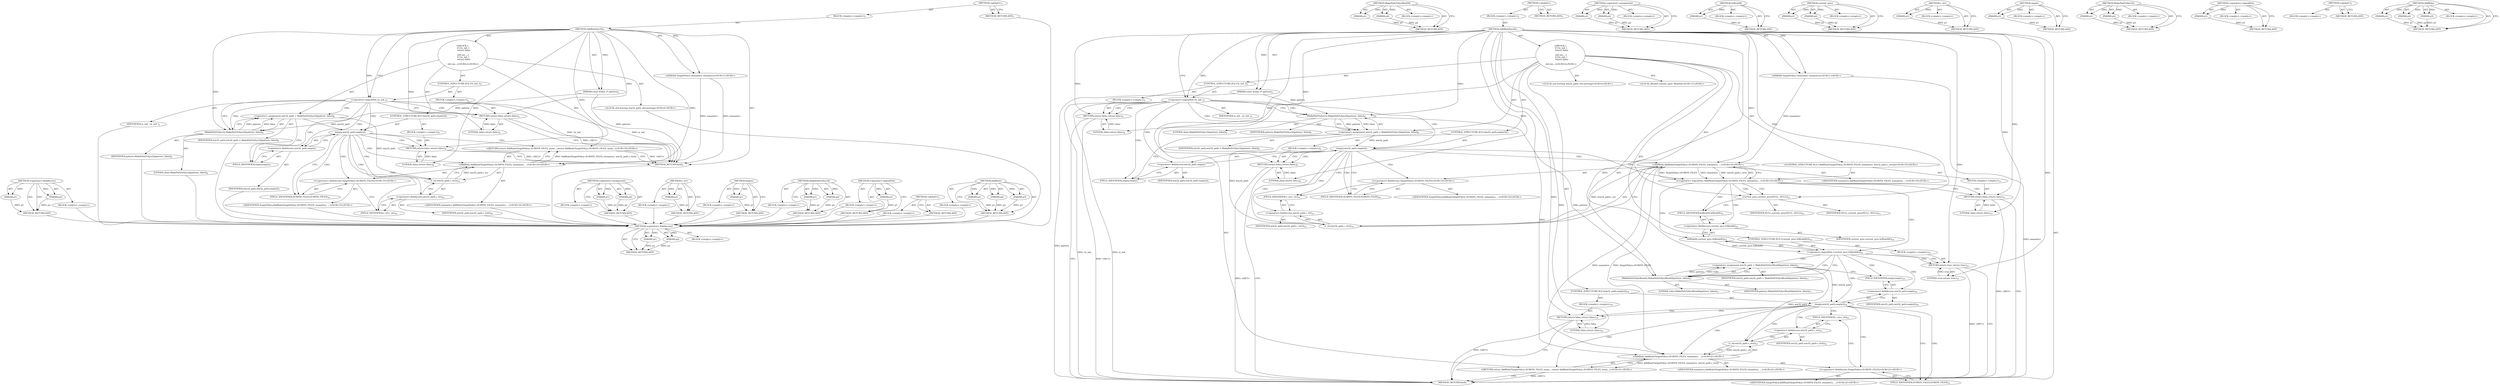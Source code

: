 digraph "AddRule" {
vulnerable_85 [label=<(METHOD,&lt;operator&gt;.fieldAccess)>];
vulnerable_86 [label=<(PARAM,p1)>];
vulnerable_87 [label=<(PARAM,p2)>];
vulnerable_88 [label=<(BLOCK,&lt;empty&gt;,&lt;empty&gt;)>];
vulnerable_89 [label=<(METHOD_RETURN,ANY)>];
vulnerable_6 [label=<(METHOD,&lt;global&gt;)<SUB>1</SUB>>];
vulnerable_7 [label=<(BLOCK,&lt;empty&gt;,&lt;empty&gt;)<SUB>1</SUB>>];
vulnerable_8 [label=<(METHOD,AddRuleSys32)<SUB>1</SUB>>];
vulnerable_9 [label="<(PARAM,TargetPolicy::Semantics semantics)<SUB>1</SUB>>"];
vulnerable_10 [label=<(PARAM,const wchar_t* pattern)<SUB>2</SUB>>];
vulnerable_11 [label="<(BLOCK,{
  if (!is_init_)
    return false;

  std::ws...,{
  if (!is_init_)
    return false;

  std::ws...)<SUB>2</SUB>>"];
vulnerable_12 [label=<(CONTROL_STRUCTURE,IF,if (!is_init_))<SUB>3</SUB>>];
vulnerable_13 [label=<(&lt;operator&gt;.logicalNot,!is_init_)<SUB>3</SUB>>];
vulnerable_14 [label=<(IDENTIFIER,is_init_,!is_init_)<SUB>3</SUB>>];
vulnerable_15 [label=<(BLOCK,&lt;empty&gt;,&lt;empty&gt;)<SUB>4</SUB>>];
vulnerable_16 [label=<(RETURN,return false;,return false;)<SUB>4</SUB>>];
vulnerable_17 [label=<(LITERAL,false,return false;)<SUB>4</SUB>>];
vulnerable_18 [label="<(LOCAL,std.wstring win32_path: std.wstring)<SUB>6</SUB>>"];
vulnerable_19 [label=<(&lt;operator&gt;.assignment,win32_path = MakePathToSys32(pattern, false))<SUB>6</SUB>>];
vulnerable_20 [label=<(IDENTIFIER,win32_path,win32_path = MakePathToSys32(pattern, false))<SUB>6</SUB>>];
vulnerable_21 [label=<(MakePathToSys32,MakePathToSys32(pattern, false))<SUB>6</SUB>>];
vulnerable_22 [label=<(IDENTIFIER,pattern,MakePathToSys32(pattern, false))<SUB>6</SUB>>];
vulnerable_23 [label=<(LITERAL,false,MakePathToSys32(pattern, false))<SUB>6</SUB>>];
vulnerable_24 [label=<(CONTROL_STRUCTURE,IF,if (win32_path.empty()))<SUB>7</SUB>>];
vulnerable_25 [label=<(empty,win32_path.empty())<SUB>7</SUB>>];
vulnerable_26 [label=<(&lt;operator&gt;.fieldAccess,win32_path.empty)<SUB>7</SUB>>];
vulnerable_27 [label=<(IDENTIFIER,win32_path,win32_path.empty())<SUB>7</SUB>>];
vulnerable_28 [label=<(FIELD_IDENTIFIER,empty,empty)<SUB>7</SUB>>];
vulnerable_29 [label=<(BLOCK,&lt;empty&gt;,&lt;empty&gt;)<SUB>8</SUB>>];
vulnerable_30 [label=<(RETURN,return false;,return false;)<SUB>8</SUB>>];
vulnerable_31 [label=<(LITERAL,false,return false;)<SUB>8</SUB>>];
vulnerable_32 [label="<(RETURN,return AddRule(TargetPolicy::SUBSYS_FILES, sema...,return AddRule(TargetPolicy::SUBSYS_FILES, sema...)<SUB>10</SUB>>"];
vulnerable_33 [label="<(AddRule,AddRule(TargetPolicy::SUBSYS_FILES, semantics, ...)<SUB>10</SUB>>"];
vulnerable_34 [label="<(&lt;operator&gt;.fieldAccess,TargetPolicy::SUBSYS_FILES)<SUB>10</SUB>>"];
vulnerable_35 [label="<(IDENTIFIER,TargetPolicy,AddRule(TargetPolicy::SUBSYS_FILES, semantics, ...)<SUB>10</SUB>>"];
vulnerable_36 [label=<(FIELD_IDENTIFIER,SUBSYS_FILES,SUBSYS_FILES)<SUB>10</SUB>>];
vulnerable_37 [label="<(IDENTIFIER,semantics,AddRule(TargetPolicy::SUBSYS_FILES, semantics, ...)<SUB>10</SUB>>"];
vulnerable_38 [label=<(c_str,win32_path.c_str())<SUB>10</SUB>>];
vulnerable_39 [label=<(&lt;operator&gt;.fieldAccess,win32_path.c_str)<SUB>10</SUB>>];
vulnerable_40 [label=<(IDENTIFIER,win32_path,win32_path.c_str())<SUB>10</SUB>>];
vulnerable_41 [label=<(FIELD_IDENTIFIER,c_str,c_str)<SUB>10</SUB>>];
vulnerable_42 [label=<(METHOD_RETURN,bool)<SUB>1</SUB>>];
vulnerable_44 [label=<(METHOD_RETURN,ANY)<SUB>1</SUB>>];
vulnerable_71 [label=<(METHOD,&lt;operator&gt;.assignment)>];
vulnerable_72 [label=<(PARAM,p1)>];
vulnerable_73 [label=<(PARAM,p2)>];
vulnerable_74 [label=<(BLOCK,&lt;empty&gt;,&lt;empty&gt;)>];
vulnerable_75 [label=<(METHOD_RETURN,ANY)>];
vulnerable_96 [label=<(METHOD,c_str)>];
vulnerable_97 [label=<(PARAM,p1)>];
vulnerable_98 [label=<(BLOCK,&lt;empty&gt;,&lt;empty&gt;)>];
vulnerable_99 [label=<(METHOD_RETURN,ANY)>];
vulnerable_81 [label=<(METHOD,empty)>];
vulnerable_82 [label=<(PARAM,p1)>];
vulnerable_83 [label=<(BLOCK,&lt;empty&gt;,&lt;empty&gt;)>];
vulnerable_84 [label=<(METHOD_RETURN,ANY)>];
vulnerable_76 [label=<(METHOD,MakePathToSys32)>];
vulnerable_77 [label=<(PARAM,p1)>];
vulnerable_78 [label=<(PARAM,p2)>];
vulnerable_79 [label=<(BLOCK,&lt;empty&gt;,&lt;empty&gt;)>];
vulnerable_80 [label=<(METHOD_RETURN,ANY)>];
vulnerable_67 [label=<(METHOD,&lt;operator&gt;.logicalNot)>];
vulnerable_68 [label=<(PARAM,p1)>];
vulnerable_69 [label=<(BLOCK,&lt;empty&gt;,&lt;empty&gt;)>];
vulnerable_70 [label=<(METHOD_RETURN,ANY)>];
vulnerable_61 [label=<(METHOD,&lt;global&gt;)<SUB>1</SUB>>];
vulnerable_62 [label=<(BLOCK,&lt;empty&gt;,&lt;empty&gt;)>];
vulnerable_63 [label=<(METHOD_RETURN,ANY)>];
vulnerable_90 [label=<(METHOD,AddRule)>];
vulnerable_91 [label=<(PARAM,p1)>];
vulnerable_92 [label=<(PARAM,p2)>];
vulnerable_93 [label=<(PARAM,p3)>];
vulnerable_94 [label=<(BLOCK,&lt;empty&gt;,&lt;empty&gt;)>];
vulnerable_95 [label=<(METHOD_RETURN,ANY)>];
fixed_127 [label=<(METHOD,&lt;operator&gt;.fieldAccess)>];
fixed_128 [label=<(PARAM,p1)>];
fixed_129 [label=<(PARAM,p2)>];
fixed_130 [label=<(BLOCK,&lt;empty&gt;,&lt;empty&gt;)>];
fixed_131 [label=<(METHOD_RETURN,ANY)>];
fixed_151 [label=<(METHOD,MakePathToSysWow64)>];
fixed_152 [label=<(PARAM,p1)>];
fixed_153 [label=<(PARAM,p2)>];
fixed_154 [label=<(BLOCK,&lt;empty&gt;,&lt;empty&gt;)>];
fixed_155 [label=<(METHOD_RETURN,ANY)>];
fixed_6 [label=<(METHOD,&lt;global&gt;)<SUB>1</SUB>>];
fixed_7 [label=<(BLOCK,&lt;empty&gt;,&lt;empty&gt;)<SUB>1</SUB>>];
fixed_8 [label=<(METHOD,AddRuleSys32)<SUB>1</SUB>>];
fixed_9 [label="<(PARAM,TargetPolicy::Semantics semantics)<SUB>1</SUB>>"];
fixed_10 [label=<(PARAM,const wchar_t* pattern)<SUB>2</SUB>>];
fixed_11 [label="<(BLOCK,{
  if (!is_init_)
    return false;

  std::ws...,{
  if (!is_init_)
    return false;

  std::ws...)<SUB>2</SUB>>"];
fixed_12 [label=<(CONTROL_STRUCTURE,IF,if (!is_init_))<SUB>3</SUB>>];
fixed_13 [label=<(&lt;operator&gt;.logicalNot,!is_init_)<SUB>3</SUB>>];
fixed_14 [label=<(IDENTIFIER,is_init_,!is_init_)<SUB>3</SUB>>];
fixed_15 [label=<(BLOCK,&lt;empty&gt;,&lt;empty&gt;)<SUB>4</SUB>>];
fixed_16 [label=<(RETURN,return false;,return false;)<SUB>4</SUB>>];
fixed_17 [label=<(LITERAL,false,return false;)<SUB>4</SUB>>];
fixed_18 [label="<(LOCAL,std.wstring win32_path: std.wstring)<SUB>6</SUB>>"];
fixed_19 [label=<(&lt;operator&gt;.assignment,win32_path = MakePathToSys32(pattern, false))<SUB>6</SUB>>];
fixed_20 [label=<(IDENTIFIER,win32_path,win32_path = MakePathToSys32(pattern, false))<SUB>6</SUB>>];
fixed_21 [label=<(MakePathToSys32,MakePathToSys32(pattern, false))<SUB>6</SUB>>];
fixed_22 [label=<(IDENTIFIER,pattern,MakePathToSys32(pattern, false))<SUB>6</SUB>>];
fixed_23 [label=<(LITERAL,false,MakePathToSys32(pattern, false))<SUB>6</SUB>>];
fixed_24 [label=<(CONTROL_STRUCTURE,IF,if (win32_path.empty()))<SUB>7</SUB>>];
fixed_25 [label=<(empty,win32_path.empty())<SUB>7</SUB>>];
fixed_26 [label=<(&lt;operator&gt;.fieldAccess,win32_path.empty)<SUB>7</SUB>>];
fixed_27 [label=<(IDENTIFIER,win32_path,win32_path.empty())<SUB>7</SUB>>];
fixed_28 [label=<(FIELD_IDENTIFIER,empty,empty)<SUB>7</SUB>>];
fixed_29 [label=<(BLOCK,&lt;empty&gt;,&lt;empty&gt;)<SUB>8</SUB>>];
fixed_30 [label=<(RETURN,return false;,return false;)<SUB>8</SUB>>];
fixed_31 [label=<(LITERAL,false,return false;)<SUB>8</SUB>>];
fixed_32 [label="<(CONTROL_STRUCTURE,IF,if (!AddRule(TargetPolicy::SUBSYS_FILES, semantics, win32_path.c_str())))<SUB>10</SUB>>"];
fixed_33 [label="<(&lt;operator&gt;.logicalNot,!AddRule(TargetPolicy::SUBSYS_FILES, semantics,...)<SUB>10</SUB>>"];
fixed_34 [label="<(AddRule,AddRule(TargetPolicy::SUBSYS_FILES, semantics, ...)<SUB>10</SUB>>"];
fixed_35 [label="<(&lt;operator&gt;.fieldAccess,TargetPolicy::SUBSYS_FILES)<SUB>10</SUB>>"];
fixed_36 [label="<(IDENTIFIER,TargetPolicy,AddRule(TargetPolicy::SUBSYS_FILES, semantics, ...)<SUB>10</SUB>>"];
fixed_37 [label=<(FIELD_IDENTIFIER,SUBSYS_FILES,SUBSYS_FILES)<SUB>10</SUB>>];
fixed_38 [label="<(IDENTIFIER,semantics,AddRule(TargetPolicy::SUBSYS_FILES, semantics, ...)<SUB>10</SUB>>"];
fixed_39 [label=<(c_str,win32_path.c_str())<SUB>10</SUB>>];
fixed_40 [label=<(&lt;operator&gt;.fieldAccess,win32_path.c_str)<SUB>10</SUB>>];
fixed_41 [label=<(IDENTIFIER,win32_path,win32_path.c_str())<SUB>10</SUB>>];
fixed_42 [label=<(FIELD_IDENTIFIER,c_str,c_str)<SUB>10</SUB>>];
fixed_43 [label=<(BLOCK,&lt;empty&gt;,&lt;empty&gt;)<SUB>11</SUB>>];
fixed_44 [label=<(RETURN,return false;,return false;)<SUB>11</SUB>>];
fixed_45 [label=<(LITERAL,false,return false;)<SUB>11</SUB>>];
fixed_46 [label="<(LOCAL,Wow64 current_proc: Wow64)<SUB>13</SUB>>"];
fixed_47 [label=<(current_proc,current_proc(NULL, NULL))<SUB>13</SUB>>];
fixed_48 [label=<(IDENTIFIER,NULL,current_proc(NULL, NULL))<SUB>13</SUB>>];
fixed_49 [label=<(IDENTIFIER,NULL,current_proc(NULL, NULL))<SUB>13</SUB>>];
fixed_50 [label=<(CONTROL_STRUCTURE,IF,if (!current_proc.IsWow64()))<SUB>14</SUB>>];
fixed_51 [label=<(&lt;operator&gt;.logicalNot,!current_proc.IsWow64())<SUB>14</SUB>>];
fixed_52 [label=<(IsWow64,current_proc.IsWow64())<SUB>14</SUB>>];
fixed_53 [label=<(&lt;operator&gt;.fieldAccess,current_proc.IsWow64)<SUB>14</SUB>>];
fixed_54 [label=<(IDENTIFIER,current_proc,current_proc.IsWow64())<SUB>14</SUB>>];
fixed_55 [label=<(FIELD_IDENTIFIER,IsWow64,IsWow64)<SUB>14</SUB>>];
fixed_56 [label=<(BLOCK,&lt;empty&gt;,&lt;empty&gt;)<SUB>15</SUB>>];
fixed_57 [label=<(RETURN,return true;,return true;)<SUB>15</SUB>>];
fixed_58 [label=<(LITERAL,true,return true;)<SUB>15</SUB>>];
fixed_59 [label=<(&lt;operator&gt;.assignment,win32_path = MakePathToSysWow64(pattern, false))<SUB>17</SUB>>];
fixed_60 [label=<(IDENTIFIER,win32_path,win32_path = MakePathToSysWow64(pattern, false))<SUB>17</SUB>>];
fixed_61 [label=<(MakePathToSysWow64,MakePathToSysWow64(pattern, false))<SUB>17</SUB>>];
fixed_62 [label=<(IDENTIFIER,pattern,MakePathToSysWow64(pattern, false))<SUB>17</SUB>>];
fixed_63 [label=<(LITERAL,false,MakePathToSysWow64(pattern, false))<SUB>17</SUB>>];
fixed_64 [label=<(CONTROL_STRUCTURE,IF,if (win32_path.empty()))<SUB>18</SUB>>];
fixed_65 [label=<(empty,win32_path.empty())<SUB>18</SUB>>];
fixed_66 [label=<(&lt;operator&gt;.fieldAccess,win32_path.empty)<SUB>18</SUB>>];
fixed_67 [label=<(IDENTIFIER,win32_path,win32_path.empty())<SUB>18</SUB>>];
fixed_68 [label=<(FIELD_IDENTIFIER,empty,empty)<SUB>18</SUB>>];
fixed_69 [label=<(BLOCK,&lt;empty&gt;,&lt;empty&gt;)<SUB>19</SUB>>];
fixed_70 [label=<(RETURN,return false;,return false;)<SUB>19</SUB>>];
fixed_71 [label=<(LITERAL,false,return false;)<SUB>19</SUB>>];
fixed_72 [label="<(RETURN,return AddRule(TargetPolicy::SUBSYS_FILES, sema...,return AddRule(TargetPolicy::SUBSYS_FILES, sema...)<SUB>21</SUB>>"];
fixed_73 [label="<(AddRule,AddRule(TargetPolicy::SUBSYS_FILES, semantics, ...)<SUB>21</SUB>>"];
fixed_74 [label="<(&lt;operator&gt;.fieldAccess,TargetPolicy::SUBSYS_FILES)<SUB>21</SUB>>"];
fixed_75 [label="<(IDENTIFIER,TargetPolicy,AddRule(TargetPolicy::SUBSYS_FILES, semantics, ...)<SUB>21</SUB>>"];
fixed_76 [label=<(FIELD_IDENTIFIER,SUBSYS_FILES,SUBSYS_FILES)<SUB>21</SUB>>];
fixed_77 [label="<(IDENTIFIER,semantics,AddRule(TargetPolicy::SUBSYS_FILES, semantics, ...)<SUB>21</SUB>>"];
fixed_78 [label=<(c_str,win32_path.c_str())<SUB>21</SUB>>];
fixed_79 [label=<(&lt;operator&gt;.fieldAccess,win32_path.c_str)<SUB>21</SUB>>];
fixed_80 [label=<(IDENTIFIER,win32_path,win32_path.c_str())<SUB>21</SUB>>];
fixed_81 [label=<(FIELD_IDENTIFIER,c_str,c_str)<SUB>21</SUB>>];
fixed_82 [label=<(METHOD_RETURN,bool)<SUB>1</SUB>>];
fixed_84 [label=<(METHOD_RETURN,ANY)<SUB>1</SUB>>];
fixed_113 [label=<(METHOD,&lt;operator&gt;.assignment)>];
fixed_114 [label=<(PARAM,p1)>];
fixed_115 [label=<(PARAM,p2)>];
fixed_116 [label=<(BLOCK,&lt;empty&gt;,&lt;empty&gt;)>];
fixed_117 [label=<(METHOD_RETURN,ANY)>];
fixed_147 [label=<(METHOD,IsWow64)>];
fixed_148 [label=<(PARAM,p1)>];
fixed_149 [label=<(BLOCK,&lt;empty&gt;,&lt;empty&gt;)>];
fixed_150 [label=<(METHOD_RETURN,ANY)>];
fixed_142 [label=<(METHOD,current_proc)>];
fixed_143 [label=<(PARAM,p1)>];
fixed_144 [label=<(PARAM,p2)>];
fixed_145 [label=<(BLOCK,&lt;empty&gt;,&lt;empty&gt;)>];
fixed_146 [label=<(METHOD_RETURN,ANY)>];
fixed_138 [label=<(METHOD,c_str)>];
fixed_139 [label=<(PARAM,p1)>];
fixed_140 [label=<(BLOCK,&lt;empty&gt;,&lt;empty&gt;)>];
fixed_141 [label=<(METHOD_RETURN,ANY)>];
fixed_123 [label=<(METHOD,empty)>];
fixed_124 [label=<(PARAM,p1)>];
fixed_125 [label=<(BLOCK,&lt;empty&gt;,&lt;empty&gt;)>];
fixed_126 [label=<(METHOD_RETURN,ANY)>];
fixed_118 [label=<(METHOD,MakePathToSys32)>];
fixed_119 [label=<(PARAM,p1)>];
fixed_120 [label=<(PARAM,p2)>];
fixed_121 [label=<(BLOCK,&lt;empty&gt;,&lt;empty&gt;)>];
fixed_122 [label=<(METHOD_RETURN,ANY)>];
fixed_109 [label=<(METHOD,&lt;operator&gt;.logicalNot)>];
fixed_110 [label=<(PARAM,p1)>];
fixed_111 [label=<(BLOCK,&lt;empty&gt;,&lt;empty&gt;)>];
fixed_112 [label=<(METHOD_RETURN,ANY)>];
fixed_103 [label=<(METHOD,&lt;global&gt;)<SUB>1</SUB>>];
fixed_104 [label=<(BLOCK,&lt;empty&gt;,&lt;empty&gt;)>];
fixed_105 [label=<(METHOD_RETURN,ANY)>];
fixed_132 [label=<(METHOD,AddRule)>];
fixed_133 [label=<(PARAM,p1)>];
fixed_134 [label=<(PARAM,p2)>];
fixed_135 [label=<(PARAM,p3)>];
fixed_136 [label=<(BLOCK,&lt;empty&gt;,&lt;empty&gt;)>];
fixed_137 [label=<(METHOD_RETURN,ANY)>];
vulnerable_85 -> vulnerable_86  [key=0, label="AST: "];
vulnerable_85 -> vulnerable_86  [key=1, label="DDG: "];
vulnerable_85 -> vulnerable_88  [key=0, label="AST: "];
vulnerable_85 -> vulnerable_87  [key=0, label="AST: "];
vulnerable_85 -> vulnerable_87  [key=1, label="DDG: "];
vulnerable_85 -> vulnerable_89  [key=0, label="AST: "];
vulnerable_85 -> vulnerable_89  [key=1, label="CFG: "];
vulnerable_86 -> vulnerable_89  [key=0, label="DDG: p1"];
vulnerable_87 -> vulnerable_89  [key=0, label="DDG: p2"];
vulnerable_88 -> fixed_127  [key=0];
vulnerable_89 -> fixed_127  [key=0];
vulnerable_6 -> vulnerable_7  [key=0, label="AST: "];
vulnerable_6 -> vulnerable_44  [key=0, label="AST: "];
vulnerable_6 -> vulnerable_44  [key=1, label="CFG: "];
vulnerable_7 -> vulnerable_8  [key=0, label="AST: "];
vulnerable_8 -> vulnerable_9  [key=0, label="AST: "];
vulnerable_8 -> vulnerable_9  [key=1, label="DDG: "];
vulnerable_8 -> vulnerable_10  [key=0, label="AST: "];
vulnerable_8 -> vulnerable_10  [key=1, label="DDG: "];
vulnerable_8 -> vulnerable_11  [key=0, label="AST: "];
vulnerable_8 -> vulnerable_42  [key=0, label="AST: "];
vulnerable_8 -> vulnerable_13  [key=0, label="CFG: "];
vulnerable_8 -> vulnerable_13  [key=1, label="DDG: "];
vulnerable_8 -> vulnerable_16  [key=0, label="DDG: "];
vulnerable_8 -> vulnerable_21  [key=0, label="DDG: "];
vulnerable_8 -> vulnerable_30  [key=0, label="DDG: "];
vulnerable_8 -> vulnerable_33  [key=0, label="DDG: "];
vulnerable_8 -> vulnerable_17  [key=0, label="DDG: "];
vulnerable_8 -> vulnerable_31  [key=0, label="DDG: "];
vulnerable_9 -> vulnerable_42  [key=0, label="DDG: semantics"];
vulnerable_9 -> vulnerable_33  [key=0, label="DDG: semantics"];
vulnerable_10 -> vulnerable_42  [key=0, label="DDG: pattern"];
vulnerable_10 -> vulnerable_21  [key=0, label="DDG: pattern"];
vulnerable_11 -> vulnerable_12  [key=0, label="AST: "];
vulnerable_11 -> vulnerable_18  [key=0, label="AST: "];
vulnerable_11 -> vulnerable_19  [key=0, label="AST: "];
vulnerable_11 -> vulnerable_24  [key=0, label="AST: "];
vulnerable_11 -> vulnerable_32  [key=0, label="AST: "];
vulnerable_12 -> vulnerable_13  [key=0, label="AST: "];
vulnerable_12 -> vulnerable_15  [key=0, label="AST: "];
vulnerable_13 -> vulnerable_14  [key=0, label="AST: "];
vulnerable_13 -> vulnerable_16  [key=0, label="CFG: "];
vulnerable_13 -> vulnerable_16  [key=1, label="CDG: "];
vulnerable_13 -> vulnerable_21  [key=0, label="CFG: "];
vulnerable_13 -> vulnerable_21  [key=1, label="CDG: "];
vulnerable_13 -> vulnerable_42  [key=0, label="DDG: !is_init_"];
vulnerable_13 -> vulnerable_42  [key=1, label="DDG: is_init_"];
vulnerable_13 -> vulnerable_26  [key=0, label="CDG: "];
vulnerable_13 -> vulnerable_19  [key=0, label="CDG: "];
vulnerable_13 -> vulnerable_28  [key=0, label="CDG: "];
vulnerable_13 -> vulnerable_25  [key=0, label="CDG: "];
vulnerable_14 -> fixed_127  [key=0];
vulnerable_15 -> vulnerable_16  [key=0, label="AST: "];
vulnerable_16 -> vulnerable_17  [key=0, label="AST: "];
vulnerable_16 -> vulnerable_42  [key=0, label="CFG: "];
vulnerable_16 -> vulnerable_42  [key=1, label="DDG: &lt;RET&gt;"];
vulnerable_17 -> vulnerable_16  [key=0, label="DDG: false"];
vulnerable_18 -> fixed_127  [key=0];
vulnerable_19 -> vulnerable_20  [key=0, label="AST: "];
vulnerable_19 -> vulnerable_21  [key=0, label="AST: "];
vulnerable_19 -> vulnerable_28  [key=0, label="CFG: "];
vulnerable_19 -> vulnerable_25  [key=0, label="DDG: win32_path"];
vulnerable_19 -> vulnerable_38  [key=0, label="DDG: win32_path"];
vulnerable_20 -> fixed_127  [key=0];
vulnerable_21 -> vulnerable_22  [key=0, label="AST: "];
vulnerable_21 -> vulnerable_23  [key=0, label="AST: "];
vulnerable_21 -> vulnerable_19  [key=0, label="CFG: "];
vulnerable_21 -> vulnerable_19  [key=1, label="DDG: pattern"];
vulnerable_21 -> vulnerable_19  [key=2, label="DDG: false"];
vulnerable_22 -> fixed_127  [key=0];
vulnerable_23 -> fixed_127  [key=0];
vulnerable_24 -> vulnerable_25  [key=0, label="AST: "];
vulnerable_24 -> vulnerable_29  [key=0, label="AST: "];
vulnerable_25 -> vulnerable_26  [key=0, label="AST: "];
vulnerable_25 -> vulnerable_30  [key=0, label="CFG: "];
vulnerable_25 -> vulnerable_30  [key=1, label="CDG: "];
vulnerable_25 -> vulnerable_36  [key=0, label="CFG: "];
vulnerable_25 -> vulnerable_36  [key=1, label="CDG: "];
vulnerable_25 -> vulnerable_34  [key=0, label="CDG: "];
vulnerable_25 -> vulnerable_32  [key=0, label="CDG: "];
vulnerable_25 -> vulnerable_33  [key=0, label="CDG: "];
vulnerable_25 -> vulnerable_38  [key=0, label="CDG: "];
vulnerable_25 -> vulnerable_41  [key=0, label="CDG: "];
vulnerable_25 -> vulnerable_39  [key=0, label="CDG: "];
vulnerable_26 -> vulnerable_27  [key=0, label="AST: "];
vulnerable_26 -> vulnerable_28  [key=0, label="AST: "];
vulnerable_26 -> vulnerable_25  [key=0, label="CFG: "];
vulnerable_27 -> fixed_127  [key=0];
vulnerable_28 -> vulnerable_26  [key=0, label="CFG: "];
vulnerable_29 -> vulnerable_30  [key=0, label="AST: "];
vulnerable_30 -> vulnerable_31  [key=0, label="AST: "];
vulnerable_30 -> vulnerable_42  [key=0, label="CFG: "];
vulnerable_30 -> vulnerable_42  [key=1, label="DDG: &lt;RET&gt;"];
vulnerable_31 -> vulnerable_30  [key=0, label="DDG: false"];
vulnerable_32 -> vulnerable_33  [key=0, label="AST: "];
vulnerable_32 -> vulnerable_42  [key=0, label="CFG: "];
vulnerable_32 -> vulnerable_42  [key=1, label="DDG: &lt;RET&gt;"];
vulnerable_33 -> vulnerable_34  [key=0, label="AST: "];
vulnerable_33 -> vulnerable_37  [key=0, label="AST: "];
vulnerable_33 -> vulnerable_38  [key=0, label="AST: "];
vulnerable_33 -> vulnerable_32  [key=0, label="CFG: "];
vulnerable_33 -> vulnerable_32  [key=1, label="DDG: AddRule(TargetPolicy::SUBSYS_FILES, semantics, win32_path.c_str())"];
vulnerable_34 -> vulnerable_35  [key=0, label="AST: "];
vulnerable_34 -> vulnerable_36  [key=0, label="AST: "];
vulnerable_34 -> vulnerable_41  [key=0, label="CFG: "];
vulnerable_35 -> fixed_127  [key=0];
vulnerable_36 -> vulnerable_34  [key=0, label="CFG: "];
vulnerable_37 -> fixed_127  [key=0];
vulnerable_38 -> vulnerable_39  [key=0, label="AST: "];
vulnerable_38 -> vulnerable_33  [key=0, label="CFG: "];
vulnerable_38 -> vulnerable_33  [key=1, label="DDG: win32_path.c_str"];
vulnerable_39 -> vulnerable_40  [key=0, label="AST: "];
vulnerable_39 -> vulnerable_41  [key=0, label="AST: "];
vulnerable_39 -> vulnerable_38  [key=0, label="CFG: "];
vulnerable_40 -> fixed_127  [key=0];
vulnerable_41 -> vulnerable_39  [key=0, label="CFG: "];
vulnerable_42 -> fixed_127  [key=0];
vulnerable_44 -> fixed_127  [key=0];
vulnerable_71 -> vulnerable_72  [key=0, label="AST: "];
vulnerable_71 -> vulnerable_72  [key=1, label="DDG: "];
vulnerable_71 -> vulnerable_74  [key=0, label="AST: "];
vulnerable_71 -> vulnerable_73  [key=0, label="AST: "];
vulnerable_71 -> vulnerable_73  [key=1, label="DDG: "];
vulnerable_71 -> vulnerable_75  [key=0, label="AST: "];
vulnerable_71 -> vulnerable_75  [key=1, label="CFG: "];
vulnerable_72 -> vulnerable_75  [key=0, label="DDG: p1"];
vulnerable_73 -> vulnerable_75  [key=0, label="DDG: p2"];
vulnerable_74 -> fixed_127  [key=0];
vulnerable_75 -> fixed_127  [key=0];
vulnerable_96 -> vulnerable_97  [key=0, label="AST: "];
vulnerable_96 -> vulnerable_97  [key=1, label="DDG: "];
vulnerable_96 -> vulnerable_98  [key=0, label="AST: "];
vulnerable_96 -> vulnerable_99  [key=0, label="AST: "];
vulnerable_96 -> vulnerable_99  [key=1, label="CFG: "];
vulnerable_97 -> vulnerable_99  [key=0, label="DDG: p1"];
vulnerable_98 -> fixed_127  [key=0];
vulnerable_99 -> fixed_127  [key=0];
vulnerable_81 -> vulnerable_82  [key=0, label="AST: "];
vulnerable_81 -> vulnerable_82  [key=1, label="DDG: "];
vulnerable_81 -> vulnerable_83  [key=0, label="AST: "];
vulnerable_81 -> vulnerable_84  [key=0, label="AST: "];
vulnerable_81 -> vulnerable_84  [key=1, label="CFG: "];
vulnerable_82 -> vulnerable_84  [key=0, label="DDG: p1"];
vulnerable_83 -> fixed_127  [key=0];
vulnerable_84 -> fixed_127  [key=0];
vulnerable_76 -> vulnerable_77  [key=0, label="AST: "];
vulnerable_76 -> vulnerable_77  [key=1, label="DDG: "];
vulnerable_76 -> vulnerable_79  [key=0, label="AST: "];
vulnerable_76 -> vulnerable_78  [key=0, label="AST: "];
vulnerable_76 -> vulnerable_78  [key=1, label="DDG: "];
vulnerable_76 -> vulnerable_80  [key=0, label="AST: "];
vulnerable_76 -> vulnerable_80  [key=1, label="CFG: "];
vulnerable_77 -> vulnerable_80  [key=0, label="DDG: p1"];
vulnerable_78 -> vulnerable_80  [key=0, label="DDG: p2"];
vulnerable_79 -> fixed_127  [key=0];
vulnerable_80 -> fixed_127  [key=0];
vulnerable_67 -> vulnerable_68  [key=0, label="AST: "];
vulnerable_67 -> vulnerable_68  [key=1, label="DDG: "];
vulnerable_67 -> vulnerable_69  [key=0, label="AST: "];
vulnerable_67 -> vulnerable_70  [key=0, label="AST: "];
vulnerable_67 -> vulnerable_70  [key=1, label="CFG: "];
vulnerable_68 -> vulnerable_70  [key=0, label="DDG: p1"];
vulnerable_69 -> fixed_127  [key=0];
vulnerable_70 -> fixed_127  [key=0];
vulnerable_61 -> vulnerable_62  [key=0, label="AST: "];
vulnerable_61 -> vulnerable_63  [key=0, label="AST: "];
vulnerable_61 -> vulnerable_63  [key=1, label="CFG: "];
vulnerable_62 -> fixed_127  [key=0];
vulnerable_63 -> fixed_127  [key=0];
vulnerable_90 -> vulnerable_91  [key=0, label="AST: "];
vulnerable_90 -> vulnerable_91  [key=1, label="DDG: "];
vulnerable_90 -> vulnerable_94  [key=0, label="AST: "];
vulnerable_90 -> vulnerable_92  [key=0, label="AST: "];
vulnerable_90 -> vulnerable_92  [key=1, label="DDG: "];
vulnerable_90 -> vulnerable_95  [key=0, label="AST: "];
vulnerable_90 -> vulnerable_95  [key=1, label="CFG: "];
vulnerable_90 -> vulnerable_93  [key=0, label="AST: "];
vulnerable_90 -> vulnerable_93  [key=1, label="DDG: "];
vulnerable_91 -> vulnerable_95  [key=0, label="DDG: p1"];
vulnerable_92 -> vulnerable_95  [key=0, label="DDG: p2"];
vulnerable_93 -> vulnerable_95  [key=0, label="DDG: p3"];
vulnerable_94 -> fixed_127  [key=0];
vulnerable_95 -> fixed_127  [key=0];
fixed_127 -> fixed_128  [key=0, label="AST: "];
fixed_127 -> fixed_128  [key=1, label="DDG: "];
fixed_127 -> fixed_130  [key=0, label="AST: "];
fixed_127 -> fixed_129  [key=0, label="AST: "];
fixed_127 -> fixed_129  [key=1, label="DDG: "];
fixed_127 -> fixed_131  [key=0, label="AST: "];
fixed_127 -> fixed_131  [key=1, label="CFG: "];
fixed_128 -> fixed_131  [key=0, label="DDG: p1"];
fixed_129 -> fixed_131  [key=0, label="DDG: p2"];
fixed_151 -> fixed_152  [key=0, label="AST: "];
fixed_151 -> fixed_152  [key=1, label="DDG: "];
fixed_151 -> fixed_154  [key=0, label="AST: "];
fixed_151 -> fixed_153  [key=0, label="AST: "];
fixed_151 -> fixed_153  [key=1, label="DDG: "];
fixed_151 -> fixed_155  [key=0, label="AST: "];
fixed_151 -> fixed_155  [key=1, label="CFG: "];
fixed_152 -> fixed_155  [key=0, label="DDG: p1"];
fixed_153 -> fixed_155  [key=0, label="DDG: p2"];
fixed_6 -> fixed_7  [key=0, label="AST: "];
fixed_6 -> fixed_84  [key=0, label="AST: "];
fixed_6 -> fixed_84  [key=1, label="CFG: "];
fixed_7 -> fixed_8  [key=0, label="AST: "];
fixed_8 -> fixed_9  [key=0, label="AST: "];
fixed_8 -> fixed_9  [key=1, label="DDG: "];
fixed_8 -> fixed_10  [key=0, label="AST: "];
fixed_8 -> fixed_10  [key=1, label="DDG: "];
fixed_8 -> fixed_11  [key=0, label="AST: "];
fixed_8 -> fixed_82  [key=0, label="AST: "];
fixed_8 -> fixed_13  [key=0, label="CFG: "];
fixed_8 -> fixed_13  [key=1, label="DDG: "];
fixed_8 -> fixed_47  [key=0, label="DDG: "];
fixed_8 -> fixed_16  [key=0, label="DDG: "];
fixed_8 -> fixed_21  [key=0, label="DDG: "];
fixed_8 -> fixed_30  [key=0, label="DDG: "];
fixed_8 -> fixed_44  [key=0, label="DDG: "];
fixed_8 -> fixed_57  [key=0, label="DDG: "];
fixed_8 -> fixed_61  [key=0, label="DDG: "];
fixed_8 -> fixed_70  [key=0, label="DDG: "];
fixed_8 -> fixed_73  [key=0, label="DDG: "];
fixed_8 -> fixed_17  [key=0, label="DDG: "];
fixed_8 -> fixed_31  [key=0, label="DDG: "];
fixed_8 -> fixed_34  [key=0, label="DDG: "];
fixed_8 -> fixed_45  [key=0, label="DDG: "];
fixed_8 -> fixed_58  [key=0, label="DDG: "];
fixed_8 -> fixed_71  [key=0, label="DDG: "];
fixed_9 -> fixed_82  [key=0, label="DDG: semantics"];
fixed_9 -> fixed_34  [key=0, label="DDG: semantics"];
fixed_10 -> fixed_82  [key=0, label="DDG: pattern"];
fixed_10 -> fixed_21  [key=0, label="DDG: pattern"];
fixed_11 -> fixed_12  [key=0, label="AST: "];
fixed_11 -> fixed_18  [key=0, label="AST: "];
fixed_11 -> fixed_19  [key=0, label="AST: "];
fixed_11 -> fixed_24  [key=0, label="AST: "];
fixed_11 -> fixed_32  [key=0, label="AST: "];
fixed_11 -> fixed_46  [key=0, label="AST: "];
fixed_11 -> fixed_47  [key=0, label="AST: "];
fixed_11 -> fixed_50  [key=0, label="AST: "];
fixed_11 -> fixed_59  [key=0, label="AST: "];
fixed_11 -> fixed_64  [key=0, label="AST: "];
fixed_11 -> fixed_72  [key=0, label="AST: "];
fixed_12 -> fixed_13  [key=0, label="AST: "];
fixed_12 -> fixed_15  [key=0, label="AST: "];
fixed_13 -> fixed_14  [key=0, label="AST: "];
fixed_13 -> fixed_16  [key=0, label="CFG: "];
fixed_13 -> fixed_16  [key=1, label="CDG: "];
fixed_13 -> fixed_21  [key=0, label="CFG: "];
fixed_13 -> fixed_21  [key=1, label="CDG: "];
fixed_13 -> fixed_82  [key=0, label="DDG: !is_init_"];
fixed_13 -> fixed_82  [key=1, label="DDG: is_init_"];
fixed_13 -> fixed_26  [key=0, label="CDG: "];
fixed_13 -> fixed_19  [key=0, label="CDG: "];
fixed_13 -> fixed_28  [key=0, label="CDG: "];
fixed_13 -> fixed_25  [key=0, label="CDG: "];
fixed_15 -> fixed_16  [key=0, label="AST: "];
fixed_16 -> fixed_17  [key=0, label="AST: "];
fixed_16 -> fixed_82  [key=0, label="CFG: "];
fixed_16 -> fixed_82  [key=1, label="DDG: &lt;RET&gt;"];
fixed_17 -> fixed_16  [key=0, label="DDG: false"];
fixed_19 -> fixed_20  [key=0, label="AST: "];
fixed_19 -> fixed_21  [key=0, label="AST: "];
fixed_19 -> fixed_28  [key=0, label="CFG: "];
fixed_19 -> fixed_25  [key=0, label="DDG: win32_path"];
fixed_19 -> fixed_39  [key=0, label="DDG: win32_path"];
fixed_21 -> fixed_22  [key=0, label="AST: "];
fixed_21 -> fixed_23  [key=0, label="AST: "];
fixed_21 -> fixed_19  [key=0, label="CFG: "];
fixed_21 -> fixed_19  [key=1, label="DDG: pattern"];
fixed_21 -> fixed_19  [key=2, label="DDG: false"];
fixed_21 -> fixed_61  [key=0, label="DDG: pattern"];
fixed_24 -> fixed_25  [key=0, label="AST: "];
fixed_24 -> fixed_29  [key=0, label="AST: "];
fixed_25 -> fixed_26  [key=0, label="AST: "];
fixed_25 -> fixed_30  [key=0, label="CFG: "];
fixed_25 -> fixed_30  [key=1, label="CDG: "];
fixed_25 -> fixed_37  [key=0, label="CFG: "];
fixed_25 -> fixed_37  [key=1, label="CDG: "];
fixed_25 -> fixed_34  [key=0, label="CDG: "];
fixed_25 -> fixed_42  [key=0, label="CDG: "];
fixed_25 -> fixed_40  [key=0, label="CDG: "];
fixed_25 -> fixed_35  [key=0, label="CDG: "];
fixed_25 -> fixed_33  [key=0, label="CDG: "];
fixed_25 -> fixed_39  [key=0, label="CDG: "];
fixed_26 -> fixed_27  [key=0, label="AST: "];
fixed_26 -> fixed_28  [key=0, label="AST: "];
fixed_26 -> fixed_25  [key=0, label="CFG: "];
fixed_28 -> fixed_26  [key=0, label="CFG: "];
fixed_29 -> fixed_30  [key=0, label="AST: "];
fixed_30 -> fixed_31  [key=0, label="AST: "];
fixed_30 -> fixed_82  [key=0, label="CFG: "];
fixed_30 -> fixed_82  [key=1, label="DDG: &lt;RET&gt;"];
fixed_31 -> fixed_30  [key=0, label="DDG: false"];
fixed_32 -> fixed_33  [key=0, label="AST: "];
fixed_32 -> fixed_43  [key=0, label="AST: "];
fixed_33 -> fixed_34  [key=0, label="AST: "];
fixed_33 -> fixed_44  [key=0, label="CFG: "];
fixed_33 -> fixed_44  [key=1, label="CDG: "];
fixed_33 -> fixed_47  [key=0, label="CFG: "];
fixed_33 -> fixed_47  [key=1, label="CDG: "];
fixed_33 -> fixed_51  [key=0, label="CDG: "];
fixed_33 -> fixed_52  [key=0, label="CDG: "];
fixed_33 -> fixed_53  [key=0, label="CDG: "];
fixed_33 -> fixed_55  [key=0, label="CDG: "];
fixed_34 -> fixed_35  [key=0, label="AST: "];
fixed_34 -> fixed_38  [key=0, label="AST: "];
fixed_34 -> fixed_39  [key=0, label="AST: "];
fixed_34 -> fixed_33  [key=0, label="CFG: "];
fixed_34 -> fixed_33  [key=1, label="DDG: TargetPolicy::SUBSYS_FILES"];
fixed_34 -> fixed_33  [key=2, label="DDG: semantics"];
fixed_34 -> fixed_33  [key=3, label="DDG: win32_path.c_str()"];
fixed_34 -> fixed_73  [key=0, label="DDG: TargetPolicy::SUBSYS_FILES"];
fixed_34 -> fixed_73  [key=1, label="DDG: semantics"];
fixed_35 -> fixed_36  [key=0, label="AST: "];
fixed_35 -> fixed_37  [key=0, label="AST: "];
fixed_35 -> fixed_42  [key=0, label="CFG: "];
fixed_37 -> fixed_35  [key=0, label="CFG: "];
fixed_39 -> fixed_40  [key=0, label="AST: "];
fixed_39 -> fixed_34  [key=0, label="CFG: "];
fixed_39 -> fixed_34  [key=1, label="DDG: win32_path.c_str"];
fixed_40 -> fixed_41  [key=0, label="AST: "];
fixed_40 -> fixed_42  [key=0, label="AST: "];
fixed_40 -> fixed_39  [key=0, label="CFG: "];
fixed_42 -> fixed_40  [key=0, label="CFG: "];
fixed_43 -> fixed_44  [key=0, label="AST: "];
fixed_44 -> fixed_45  [key=0, label="AST: "];
fixed_44 -> fixed_82  [key=0, label="CFG: "];
fixed_44 -> fixed_82  [key=1, label="DDG: &lt;RET&gt;"];
fixed_45 -> fixed_44  [key=0, label="DDG: false"];
fixed_47 -> fixed_48  [key=0, label="AST: "];
fixed_47 -> fixed_49  [key=0, label="AST: "];
fixed_47 -> fixed_55  [key=0, label="CFG: "];
fixed_50 -> fixed_51  [key=0, label="AST: "];
fixed_50 -> fixed_56  [key=0, label="AST: "];
fixed_51 -> fixed_52  [key=0, label="AST: "];
fixed_51 -> fixed_57  [key=0, label="CFG: "];
fixed_51 -> fixed_57  [key=1, label="CDG: "];
fixed_51 -> fixed_61  [key=0, label="CFG: "];
fixed_51 -> fixed_61  [key=1, label="CDG: "];
fixed_51 -> fixed_68  [key=0, label="CDG: "];
fixed_51 -> fixed_66  [key=0, label="CDG: "];
fixed_51 -> fixed_65  [key=0, label="CDG: "];
fixed_51 -> fixed_59  [key=0, label="CDG: "];
fixed_52 -> fixed_53  [key=0, label="AST: "];
fixed_52 -> fixed_51  [key=0, label="CFG: "];
fixed_52 -> fixed_51  [key=1, label="DDG: current_proc.IsWow64"];
fixed_53 -> fixed_54  [key=0, label="AST: "];
fixed_53 -> fixed_55  [key=0, label="AST: "];
fixed_53 -> fixed_52  [key=0, label="CFG: "];
fixed_55 -> fixed_53  [key=0, label="CFG: "];
fixed_56 -> fixed_57  [key=0, label="AST: "];
fixed_57 -> fixed_58  [key=0, label="AST: "];
fixed_57 -> fixed_82  [key=0, label="CFG: "];
fixed_57 -> fixed_82  [key=1, label="DDG: &lt;RET&gt;"];
fixed_58 -> fixed_57  [key=0, label="DDG: true"];
fixed_59 -> fixed_60  [key=0, label="AST: "];
fixed_59 -> fixed_61  [key=0, label="AST: "];
fixed_59 -> fixed_68  [key=0, label="CFG: "];
fixed_59 -> fixed_65  [key=0, label="DDG: win32_path"];
fixed_59 -> fixed_78  [key=0, label="DDG: win32_path"];
fixed_61 -> fixed_62  [key=0, label="AST: "];
fixed_61 -> fixed_63  [key=0, label="AST: "];
fixed_61 -> fixed_59  [key=0, label="CFG: "];
fixed_61 -> fixed_59  [key=1, label="DDG: pattern"];
fixed_61 -> fixed_59  [key=2, label="DDG: false"];
fixed_64 -> fixed_65  [key=0, label="AST: "];
fixed_64 -> fixed_69  [key=0, label="AST: "];
fixed_65 -> fixed_66  [key=0, label="AST: "];
fixed_65 -> fixed_70  [key=0, label="CFG: "];
fixed_65 -> fixed_70  [key=1, label="CDG: "];
fixed_65 -> fixed_76  [key=0, label="CFG: "];
fixed_65 -> fixed_76  [key=1, label="CDG: "];
fixed_65 -> fixed_73  [key=0, label="CDG: "];
fixed_65 -> fixed_81  [key=0, label="CDG: "];
fixed_65 -> fixed_72  [key=0, label="CDG: "];
fixed_65 -> fixed_74  [key=0, label="CDG: "];
fixed_65 -> fixed_79  [key=0, label="CDG: "];
fixed_65 -> fixed_78  [key=0, label="CDG: "];
fixed_66 -> fixed_67  [key=0, label="AST: "];
fixed_66 -> fixed_68  [key=0, label="AST: "];
fixed_66 -> fixed_65  [key=0, label="CFG: "];
fixed_68 -> fixed_66  [key=0, label="CFG: "];
fixed_69 -> fixed_70  [key=0, label="AST: "];
fixed_70 -> fixed_71  [key=0, label="AST: "];
fixed_70 -> fixed_82  [key=0, label="CFG: "];
fixed_70 -> fixed_82  [key=1, label="DDG: &lt;RET&gt;"];
fixed_71 -> fixed_70  [key=0, label="DDG: false"];
fixed_72 -> fixed_73  [key=0, label="AST: "];
fixed_72 -> fixed_82  [key=0, label="CFG: "];
fixed_72 -> fixed_82  [key=1, label="DDG: &lt;RET&gt;"];
fixed_73 -> fixed_74  [key=0, label="AST: "];
fixed_73 -> fixed_77  [key=0, label="AST: "];
fixed_73 -> fixed_78  [key=0, label="AST: "];
fixed_73 -> fixed_72  [key=0, label="CFG: "];
fixed_73 -> fixed_72  [key=1, label="DDG: AddRule(TargetPolicy::SUBSYS_FILES, semantics, win32_path.c_str())"];
fixed_74 -> fixed_75  [key=0, label="AST: "];
fixed_74 -> fixed_76  [key=0, label="AST: "];
fixed_74 -> fixed_81  [key=0, label="CFG: "];
fixed_76 -> fixed_74  [key=0, label="CFG: "];
fixed_78 -> fixed_79  [key=0, label="AST: "];
fixed_78 -> fixed_73  [key=0, label="CFG: "];
fixed_78 -> fixed_73  [key=1, label="DDG: win32_path.c_str"];
fixed_79 -> fixed_80  [key=0, label="AST: "];
fixed_79 -> fixed_81  [key=0, label="AST: "];
fixed_79 -> fixed_78  [key=0, label="CFG: "];
fixed_81 -> fixed_79  [key=0, label="CFG: "];
fixed_113 -> fixed_114  [key=0, label="AST: "];
fixed_113 -> fixed_114  [key=1, label="DDG: "];
fixed_113 -> fixed_116  [key=0, label="AST: "];
fixed_113 -> fixed_115  [key=0, label="AST: "];
fixed_113 -> fixed_115  [key=1, label="DDG: "];
fixed_113 -> fixed_117  [key=0, label="AST: "];
fixed_113 -> fixed_117  [key=1, label="CFG: "];
fixed_114 -> fixed_117  [key=0, label="DDG: p1"];
fixed_115 -> fixed_117  [key=0, label="DDG: p2"];
fixed_147 -> fixed_148  [key=0, label="AST: "];
fixed_147 -> fixed_148  [key=1, label="DDG: "];
fixed_147 -> fixed_149  [key=0, label="AST: "];
fixed_147 -> fixed_150  [key=0, label="AST: "];
fixed_147 -> fixed_150  [key=1, label="CFG: "];
fixed_148 -> fixed_150  [key=0, label="DDG: p1"];
fixed_142 -> fixed_143  [key=0, label="AST: "];
fixed_142 -> fixed_143  [key=1, label="DDG: "];
fixed_142 -> fixed_145  [key=0, label="AST: "];
fixed_142 -> fixed_144  [key=0, label="AST: "];
fixed_142 -> fixed_144  [key=1, label="DDG: "];
fixed_142 -> fixed_146  [key=0, label="AST: "];
fixed_142 -> fixed_146  [key=1, label="CFG: "];
fixed_143 -> fixed_146  [key=0, label="DDG: p1"];
fixed_144 -> fixed_146  [key=0, label="DDG: p2"];
fixed_138 -> fixed_139  [key=0, label="AST: "];
fixed_138 -> fixed_139  [key=1, label="DDG: "];
fixed_138 -> fixed_140  [key=0, label="AST: "];
fixed_138 -> fixed_141  [key=0, label="AST: "];
fixed_138 -> fixed_141  [key=1, label="CFG: "];
fixed_139 -> fixed_141  [key=0, label="DDG: p1"];
fixed_123 -> fixed_124  [key=0, label="AST: "];
fixed_123 -> fixed_124  [key=1, label="DDG: "];
fixed_123 -> fixed_125  [key=0, label="AST: "];
fixed_123 -> fixed_126  [key=0, label="AST: "];
fixed_123 -> fixed_126  [key=1, label="CFG: "];
fixed_124 -> fixed_126  [key=0, label="DDG: p1"];
fixed_118 -> fixed_119  [key=0, label="AST: "];
fixed_118 -> fixed_119  [key=1, label="DDG: "];
fixed_118 -> fixed_121  [key=0, label="AST: "];
fixed_118 -> fixed_120  [key=0, label="AST: "];
fixed_118 -> fixed_120  [key=1, label="DDG: "];
fixed_118 -> fixed_122  [key=0, label="AST: "];
fixed_118 -> fixed_122  [key=1, label="CFG: "];
fixed_119 -> fixed_122  [key=0, label="DDG: p1"];
fixed_120 -> fixed_122  [key=0, label="DDG: p2"];
fixed_109 -> fixed_110  [key=0, label="AST: "];
fixed_109 -> fixed_110  [key=1, label="DDG: "];
fixed_109 -> fixed_111  [key=0, label="AST: "];
fixed_109 -> fixed_112  [key=0, label="AST: "];
fixed_109 -> fixed_112  [key=1, label="CFG: "];
fixed_110 -> fixed_112  [key=0, label="DDG: p1"];
fixed_103 -> fixed_104  [key=0, label="AST: "];
fixed_103 -> fixed_105  [key=0, label="AST: "];
fixed_103 -> fixed_105  [key=1, label="CFG: "];
fixed_132 -> fixed_133  [key=0, label="AST: "];
fixed_132 -> fixed_133  [key=1, label="DDG: "];
fixed_132 -> fixed_136  [key=0, label="AST: "];
fixed_132 -> fixed_134  [key=0, label="AST: "];
fixed_132 -> fixed_134  [key=1, label="DDG: "];
fixed_132 -> fixed_137  [key=0, label="AST: "];
fixed_132 -> fixed_137  [key=1, label="CFG: "];
fixed_132 -> fixed_135  [key=0, label="AST: "];
fixed_132 -> fixed_135  [key=1, label="DDG: "];
fixed_133 -> fixed_137  [key=0, label="DDG: p1"];
fixed_134 -> fixed_137  [key=0, label="DDG: p2"];
fixed_135 -> fixed_137  [key=0, label="DDG: p3"];
}
